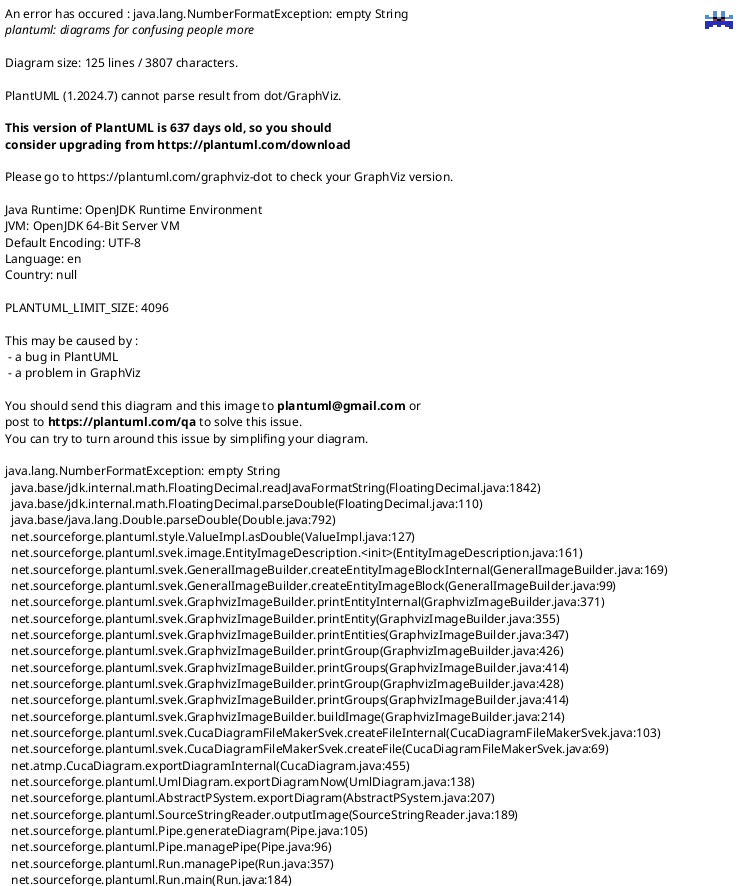 @startuml
' Global AI Maturity Model (GAIMM) — Enhanced Maturity Progression View

' Define Styles for Levels
<style>
rectangle {
  RoundCorner 15
  Shadowing true
  BorderColor #333
  FontSize 12
  MinimumWidth 160
  MinimumHeight 60
  HorizontalAlignment center
  VerticalAlignment middle
}

.level1 {
  BackgroundColor #FFCDD2
}
.level2 {
  BackgroundColor #FFF9C4
}
.level3 {
  BackgroundColor #BBDEFB
}
.level4 {
  BackgroundColor #C8E6C9
}
.level5 {
  BackgroundColor #D1C4E9
}
</style>

skinparam linetype ortho
skinparam defaultTextAlignment center
left to right direction

title Global AI Maturity Model (GAIMM)

package "Pillars with Maturity Levels" {
left to right direction

  package "1. Strategy & Governance" {
    top to bottom direction
    rectangle "Level 1\nAd-hoc vision" as SG_L1 <<level1>>
    rectangle "Level 2\nSome leadership buy-in" as SG_L2 <<level2>>
    rectangle "Level 3\nPolicy defined" as SG_L3 <<level3>>
    rectangle "Level 4\nEnterprise governance" as SG_L4 <<level4>>
    rectangle "Level 5\nProactive alignment" as SG_L5 <<level5>>
    SG_L5 <-- SG_L4
    SG_L4 <-- SG_L3
    SG_L3 <-- SG_L2
    SG_L2 <-- SG_L1
  }

  package "2. Organization & Talent" {
    top to bottom direction
    rectangle "Level 1\nNo AI roles" as OT_L1 <<level1>>
    rectangle "Level 2\nScattered skills" as OT_L2 <<level2>>
    rectangle "Level 3\nDefined CoE" as OT_L3 <<level3>>
    rectangle "Level 4\nUpskilling & hiring" as OT_L4 <<level4>>
    rectangle "Level 5\nEmbedded talent" as OT_L5 <<level5>>
    OT_L5 <-- OT_L4
    OT_L4 <-- OT_L3
    OT_L3 <-- OT_L2
    OT_L2 <-- OT_L1
  }

  package "3. Data & Infrastructure" {
    top to bottom direction
    rectangle "Level 1\nUnstructured data" as DI_L1 <<level1>>
    rectangle "Level 2\nBasic data access" as DI_L2 <<level2>>
    rectangle "Level 3\nData platform exists" as DI_L3 <<level3>>
    rectangle "Level 4\nData quality enforced" as DI_L4 <<level4>>
    rectangle "Level 5\nAI-ready infrastructure" as DI_L5 <<level5>>
    DI_L5 <-- DI_L4
    DI_L4 <-- DI_L3
    DI_L3 <-- DI_L2
    DI_L2 <-- DI_L1
  }

  package "4. AI Lifecycle & Operations" {
    top to bottom direction
    rectangle "Level 1\nPOCs only" as ALO_L1 <<level1>>
    rectangle "Level 2\nIsolated dev" as ALO_L2 <<level2>>
    rectangle "Level 3\nBasic MLOps" as ALO_L3 <<level3>>
    rectangle "Level 4\nIntegrated pipelines" as ALO_L4 <<level4>>
    rectangle "Level 5\nContinuous AI delivery" as ALO_L5 <<level5>>
    ALO_L5 <-- ALO_L4
    ALO_L4 <-- ALO_L3
    ALO_L3 <-- ALO_L2
    ALO_L2 <-- ALO_L1
  }

  package "5. Ethics, Risk & Compliance" {
    top to bottom direction
    rectangle "Level 1\nNo guardrails" as ERC_L1 <<level1>>
    rectangle "Level 2\nAd-hoc reviews" as ERC_L2 <<level2>>
    rectangle "Level 3\nEthics policy defined" as ERC_L3 <<level3>>
    rectangle "Level 4\nExplainability enforced" as ERC_L4 <<level4>>
    rectangle "Level 5\nAutomated compliance" as ERC_L5 <<level5>>
    ERC_L5 <-- ERC_L4
    ERC_L4 <-- ERC_L3
    ERC_L3 <-- ERC_L2
    ERC_L2 <-- ERC_L1
  }

  package "6. Impact & Value Realization" {
    top to bottom direction
    rectangle "Level 1\nNo KPIs" as IVR_L1 <<level1>>
    rectangle "Level 2\nPilot ROI estimates" as IVR_L2 <<level2>>
    rectangle "Level 3\nUse case prioritization" as IVR_L3 <<level3>>
    rectangle "Level 4\nTracked KPIs" as IVR_L4 <<level4>>
    rectangle "Level 5\nBusiness value achieved" as IVR_L5 <<level5>>
    IVR_L5 <-- IVR_L4
    IVR_L4 <-- IVR_L3
    IVR_L3 <-- IVR_L2
    IVR_L2 <-- IVR_L1
  }

"1. Strategy & Governance" -r[hidden]-> "2. Organization & Talent"
"2. Organization & Talent" -r[hidden]-> "3. Data & Infrastructure"
"3. Data & Infrastructure" -r[hidden]-> "4. AI Lifecycle & Operations"
"4. AI Lifecycle & Operations" -r[hidden]-> "5. Ethics, Risk & Compliance"
"5. Ethics, Risk & Compliance" -r[hidden]-> "6. Impact & Value Realization"
}
@enduml
